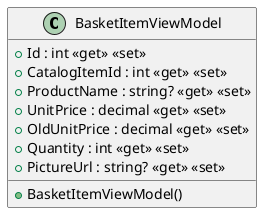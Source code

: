 @startuml BasketItemViewModel
class BasketItemViewModel  {
    + Id : int <<get>> <<set>>
    + CatalogItemId : int <<get>> <<set>>
    + ProductName : string? <<get>> <<set>>
    + UnitPrice : decimal <<get>> <<set>>
    + OldUnitPrice : decimal <<get>> <<set>>
    + Quantity : int <<get>> <<set>>
    + PictureUrl : string? <<get>> <<set>>
    + BasketItemViewModel()
}
@enduml